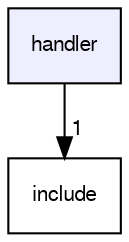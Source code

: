 digraph "handler/" {
  bgcolor=transparent;
  compound=true
  node [ fontsize="10", fontname="FreeSans"];
  edge [ labelfontsize="10", labelfontname="FreeSans"];
  dir_86b4fd221cb82d33529a1c1884b50833 [shape=box, label="handler", style="filled", fillcolor="#eeeeff", pencolor="black", URL="dir_86b4fd221cb82d33529a1c1884b50833.html"];
  dir_d44c64559bbebec7f509842c48db8b23 [shape=box label="include" URL="dir_d44c64559bbebec7f509842c48db8b23.html"];
  dir_86b4fd221cb82d33529a1c1884b50833->dir_d44c64559bbebec7f509842c48db8b23 [headlabel="1", labeldistance=1.5 headhref="dir_000000_000001.html"];
}
